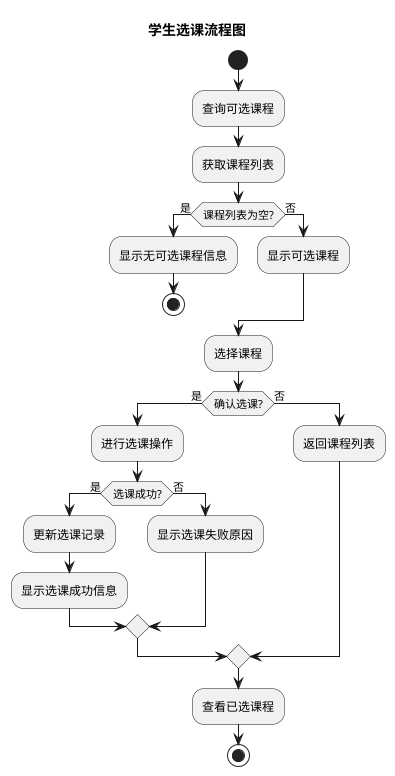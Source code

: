 @startuml 活动图
title 学生选课流程图

start

:查询可选课程;
:获取课程列表;

if (课程列表为空?) then (是)
    :显示无可选课程信息;
    stop
else (否)
    :显示可选课程;
endif

:选择课程;

if (确认选课?) then (是)
    :进行选课操作;
    
    if (选课成功?) then (是)
        :更新选课记录;
        :显示选课成功信息;
    else (否)
        :显示选课失败原因;
    endif
else (否)
    :返回课程列表;
endif

:查看已选课程;

stop
@enduml

